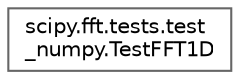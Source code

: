 digraph "Graphical Class Hierarchy"
{
 // LATEX_PDF_SIZE
  bgcolor="transparent";
  edge [fontname=Helvetica,fontsize=10,labelfontname=Helvetica,labelfontsize=10];
  node [fontname=Helvetica,fontsize=10,shape=box,height=0.2,width=0.4];
  rankdir="LR";
  Node0 [id="Node000000",label="scipy.fft.tests.test\l_numpy.TestFFT1D",height=0.2,width=0.4,color="grey40", fillcolor="white", style="filled",URL="$d2/d97/classscipy_1_1fft_1_1tests_1_1test__numpy_1_1TestFFT1D.html",tooltip=" "];
}
